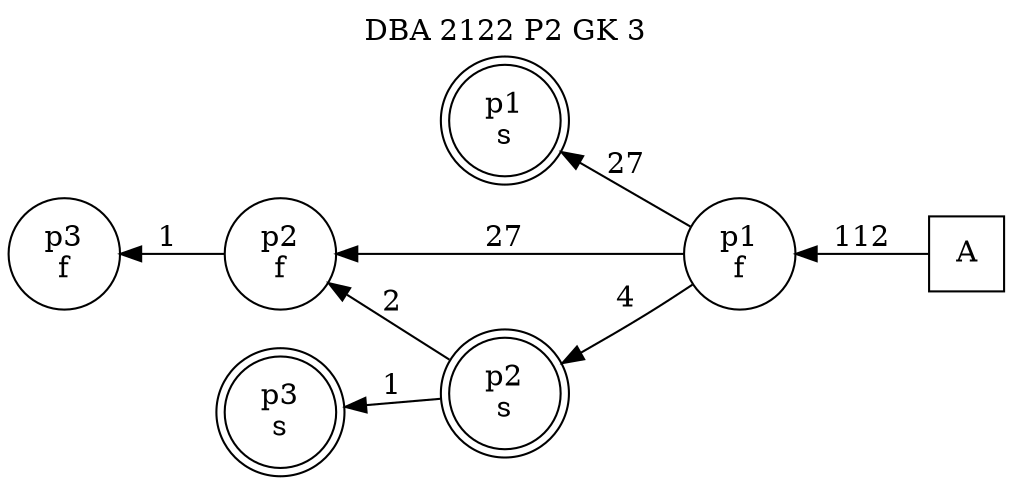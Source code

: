 digraph DBA_2122_P2_GK_3_GOOD {
labelloc="tl"
label= " DBA 2122 P2 GK 3 "
rankdir="RL";
"A" [shape="square" label="A"]
"p1_f" [shape="circle" label="p1
f"]
"p1_s" [shape="doublecircle" label="p1
s"]
"p2_f" [shape="circle" label="p2
f"]
"p2_s" [shape="doublecircle" label="p2
s"]
"p3_f" [shape="circle" label="p3
f"]
"p3_s" [shape="doublecircle" label="p3
s"]
"A" -> "p1_f" [ label=112]
"p1_f" -> "p1_s" [ label=27]
"p1_f" -> "p2_f" [ label=27]
"p1_f" -> "p2_s" [ label=4]
"p2_f" -> "p3_f" [ label=1]
"p2_s" -> "p2_f" [ label=2]
"p2_s" -> "p3_s" [ label=1]
}
